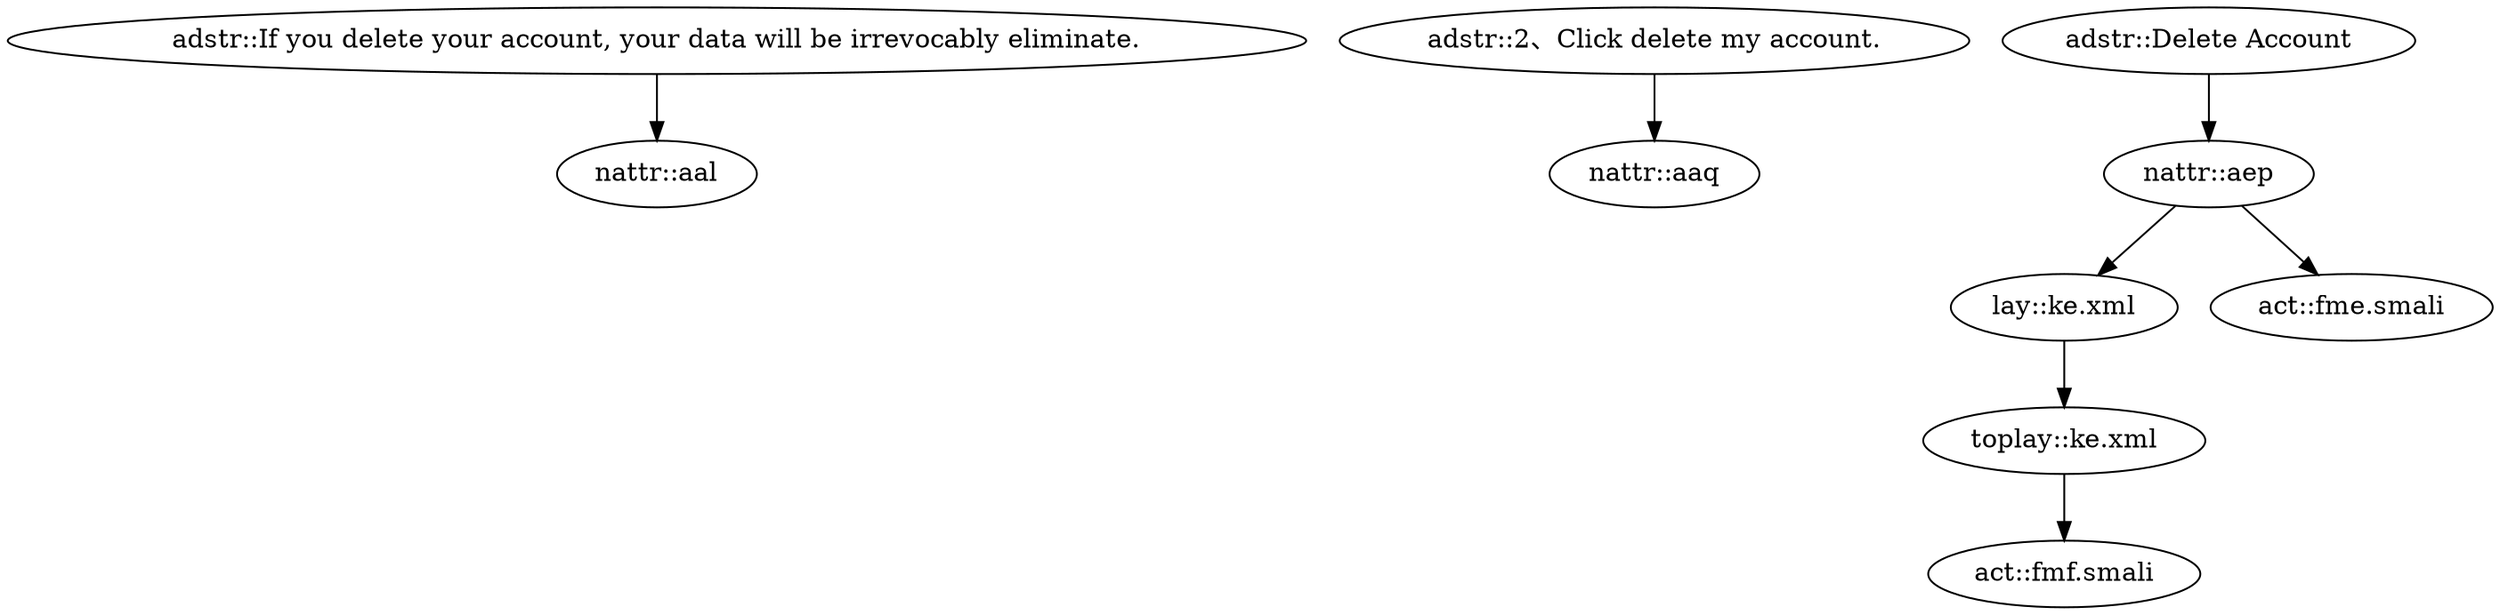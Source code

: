 digraph G {
"adstr::If you delete your account, your data will be irrevocably eliminate." -> "nattr::aal"
"adstr::2、Click delete my account." -> "nattr::aaq"
"adstr::Delete Account" -> "nattr::aep"
"nattr::aep" -> "lay::ke.xml"
"nattr::aep" -> "act::fme.smali"
"lay::ke.xml" -> "toplay::ke.xml"
"toplay::ke.xml" -> "act::fmf.smali"
}
